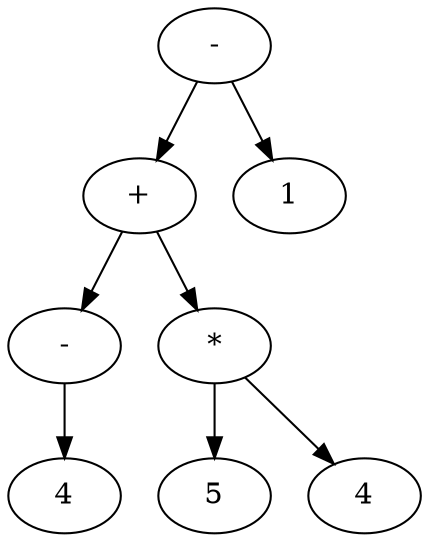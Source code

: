 digraph G {
    A [label = "-"];
    B [label = "+"];
    A -> B;
    C [label = "-"];
    B -> C;
    D [label = "4"];
    C -> D;
    E [label = "*"];
    B -> E;
    F [label = "5"];
    E -> F;
    G [label = "4"];
    E -> G;
    H [label = "1"];
    A -> H;
}
